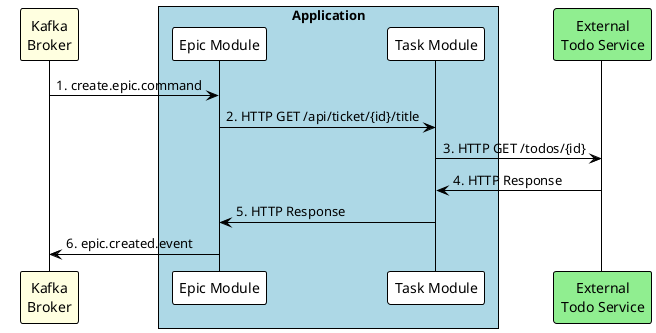 @startuml Epic Flow
!theme plain

' Define participants
participant "Kafka\nBroker" as Kafka #LightYellow
box "Application" #LightBlue
    participant "Epic Module" as Epic
    participant "Task Module" as Task
end box
participant "External\nTodo Service" as External #LightGreen

Kafka -> Epic : 1. create.epic.command
'note right: Command contains epic title\nand list of todo IDs

Epic -> Task : 2. HTTP GET /api/ticket/{id}/title
Task -> External : 3. HTTP GET /todos/{id}
External -> Task : 4. HTTP Response
Task -> Epic : 5. HTTP Response

Epic -> Kafka : 6. epic.created.event
'note right: Event contains epic title\nand resolved todo items

@enduml
